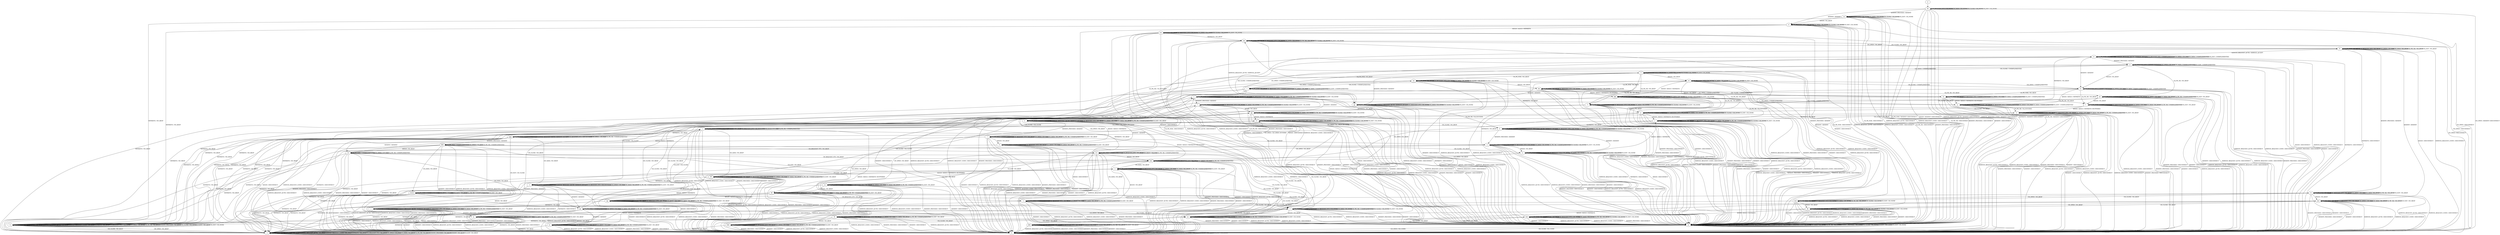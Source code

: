 digraph "" {
	graph ["Incoming time"=1.58735990524292,
		"Outgoing time"=1.7506394386291504,
		Output="{'States': 67, 'Transitions': 859, 'Filename': '../results/ssh/BitVise-BitVise-msat-3.dot'}",
		Reference="{'States': 67, 'Transitions': 859, 'Filename': '../subjects/ssh/BitVise.dot'}",
		Solver=msat,
		Updated="{'States': 67, 'Transitions': 859, 'Filename': '../subjects/ssh/BitVise.dot'}",
		"f-measure"=1.0,
		precision=1.0,
		recall=1.0
	];
	a -> a	[key=0,
		label="UA_PK_NOK / UNIMPLEMENTED"];
	a -> a	[key=1,
		label="SERVICE_REQUEST_AUTH / SERVICE_ACCEPT"];
	a -> a	[key=2,
		label="CH_REQUEST_PTY / CH_NONE"];
	a -> a	[key=3,
		label="CH_DATA / CH_NONE"];
	a -> a	[key=4,
		label="UA_PK_OK / UNIMPLEMENTED"];
	a -> a	[key=5,
		label="CH_CLOSE / CH_NONE"];
	a -> a	[key=6,
		label="CH_EOF / CH_NONE"];
	a -> l	[key=0,
		label="KEXINIT_PROCEED / KEXINIT"];
	a -> gg	[key=0,
		label="KEXINIT / KEXINIT"];
	a -> zz	[key=0,
		label="KEX30 / DISCONNECT"];
	a -> zz	[key=1,
		label="SERVICE_REQUEST_CONN / DISCONNECT"];
	a -> zz	[key=2,
		label="NEWKEYS / DISCONNECT"];
	a -> ggg	[key=0,
		label="CH_OPEN / CH_OPEN_SUCCESS"];
	b -> b	[key=0,
		label="UA_PK_NOK / NO_CONN"];
	b -> b	[key=1,
		label="KEX30 / NO_CONN"];
	b -> b	[key=2,
		label="SERVICE_REQUEST_AUTH / NO_CONN"];
	b -> b	[key=3,
		label="SERVICE_REQUEST_CONN / NO_CONN"];
	b -> b	[key=4,
		label="NEWKEYS / NO_CONN"];
	b -> b	[key=5,
		label="CH_REQUEST_PTY / NO_CONN"];
	b -> b	[key=6,
		label="CH_OPEN / CH_MAX"];
	b -> b	[key=7,
		label="CH_DATA / NO_CONN"];
	b -> b	[key=8,
		label="UA_PK_OK / NO_CONN"];
	b -> b	[key=9,
		label="KEXINIT_PROCEED / NO_CONN"];
	b -> b	[key=10,
		label="KEXINIT / NO_CONN"];
	b -> b	[key=11,
		label="CH_EOF / NO_CONN"];
	b -> zz	[key=0,
		label="CH_CLOSE / NO_CONN"];
	c -> a	[key=0,
		label="CH_CLOSE / NO_RESP"];
	c -> b	[key=0,
		label="KEX30 / DISCONNECT"];
	c -> b	[key=1,
		label="SERVICE_REQUEST_CONN / DISCONNECT"];
	c -> b	[key=2,
		label="NEWKEYS / DISCONNECT"];
	c -> c	[key=0,
		label="UA_PK_NOK / UNIMPLEMENTED"];
	c -> c	[key=1,
		label="SERVICE_REQUEST_AUTH / SERVICE_ACCEPT"];
	c -> c	[key=2,
		label="CH_REQUEST_PTY / NO_RESP"];
	c -> c	[key=3,
		label="CH_OPEN / CH_MAX"];
	c -> c	[key=4,
		label="CH_DATA / NO_RESP"];
	c -> c	[key=5,
		label="UA_PK_OK / UNIMPLEMENTED"];
	c -> c	[key=6,
		label="CH_EOF / NO_RESP"];
	c -> m	[key=0,
		label="KEXINIT_PROCEED / KEXINIT"];
	c -> ss	[key=0,
		label="KEXINIT / KEXINIT"];
	d -> b	[key=0,
		label="CH_OPEN / DISCONNECT"];
	d -> d	[key=0,
		label="CH_REQUEST_PTY / CH_NONE"];
	d -> d	[key=1,
		label="CH_DATA / CH_NONE"];
	d -> d	[key=2,
		label="CH_CLOSE / CH_NONE"];
	d -> d	[key=3,
		label="CH_EOF / CH_NONE"];
	d -> h	[key=0,
		label="NEWKEYS / NO_RESP"];
	d -> ww	[key=0,
		label="KEX30 / KEX31+NEWKEYS"];
	d -> zz	[key=0,
		label="UA_PK_NOK / DISCONNECT"];
	d -> zz	[key=1,
		label="SERVICE_REQUEST_AUTH / DISCONNECT"];
	d -> zz	[key=2,
		label="SERVICE_REQUEST_CONN / DISCONNECT"];
	d -> zz	[key=3,
		label="UA_PK_OK / DISCONNECT"];
	d -> zz	[key=4,
		label="KEXINIT_PROCEED / DISCONNECT"];
	d -> zz	[key=5,
		label="KEXINIT / DISCONNECT"];
	e -> e	[key=0,
		label="CH_REQUEST_PTY / CH_NONE"];
	e -> e	[key=1,
		label="CH_DATA / CH_NONE"];
	e -> e	[key=2,
		label="CH_CLOSE / CH_NONE"];
	e -> e	[key=3,
		label="CH_EOF / CH_NONE"];
	e -> f	[key=0,
		label="UA_PK_OK / NO_RESP"];
	e -> h	[key=0,
		label="NEWKEYS / NO_RESP"];
	e -> jj	[key=0,
		label="CH_OPEN / UNIMPLEMENTED"];
	e -> nn	[key=0,
		label="UA_PK_NOK / NO_RESP"];
	e -> oo	[key=0,
		label="KEX30 / NO_RESP"];
	e -> zz	[key=0,
		label="SERVICE_REQUEST_AUTH / DISCONNECT"];
	e -> zz	[key=1,
		label="SERVICE_REQUEST_CONN / DISCONNECT"];
	e -> zz	[key=2,
		label="KEXINIT_PROCEED / DISCONNECT"];
	e -> zz	[key=3,
		label="KEXINIT / DISCONNECT"];
	f -> f	[key=0,
		label="UA_PK_NOK / UNIMPLEMENTED"];
	f -> f	[key=1,
		label="CH_REQUEST_PTY / CH_NONE"];
	f -> f	[key=2,
		label="CH_DATA / CH_NONE"];
	f -> f	[key=3,
		label="UA_PK_OK / UNIMPLEMENTED"];
	f -> f	[key=4,
		label="CH_CLOSE / CH_NONE"];
	f -> f	[key=5,
		label="CH_EOF / CH_NONE"];
	f -> g	[key=0,
		label="KEX30 / NO_RESP"];
	f -> h	[key=0,
		label="NEWKEYS / NO_RESP"];
	f -> zz	[key=0,
		label="SERVICE_REQUEST_AUTH / DISCONNECT"];
	f -> zz	[key=1,
		label="SERVICE_REQUEST_CONN / DISCONNECT"];
	f -> zz	[key=2,
		label="KEXINIT_PROCEED / DISCONNECT"];
	f -> zz	[key=3,
		label="KEXINIT / DISCONNECT"];
	f -> ccc	[key=0,
		label="CH_OPEN / NO_RESP"];
	g -> g	[key=0,
		label="UA_PK_NOK / UNIMPLEMENTED"];
	g -> g	[key=1,
		label="CH_REQUEST_PTY / CH_NONE"];
	g -> g	[key=2,
		label="CH_DATA / CH_NONE"];
	g -> g	[key=3,
		label="UA_PK_OK / UNIMPLEMENTED"];
	g -> g	[key=4,
		label="CH_CLOSE / CH_NONE"];
	g -> g	[key=5,
		label="CH_EOF / CH_NONE"];
	g -> h	[key=0,
		label="NEWKEYS / NO_RESP"];
	g -> j	[key=0,
		label="KEX30 / KEX31+NEWKEYS+BUFFERED"];
	g -> mm	[key=0,
		label="CH_OPEN / NO_RESP"];
	g -> zz	[key=0,
		label="SERVICE_REQUEST_AUTH / DISCONNECT"];
	g -> zz	[key=1,
		label="SERVICE_REQUEST_CONN / DISCONNECT"];
	g -> zz	[key=2,
		label="KEXINIT_PROCEED / DISCONNECT"];
	g -> zz	[key=3,
		label="KEXINIT / DISCONNECT"];
	h -> h	[key=0,
		label="UA_PK_NOK / NO_RESP"];
	h -> h	[key=1,
		label="KEX30 / NO_RESP"];
	h -> h	[key=2,
		label="SERVICE_REQUEST_AUTH / NO_RESP"];
	h -> h	[key=3,
		label="SERVICE_REQUEST_CONN / NO_RESP"];
	h -> h	[key=4,
		label="NEWKEYS / NO_RESP"];
	h -> h	[key=5,
		label="CH_REQUEST_PTY / CH_NONE"];
	h -> h	[key=6,
		label="CH_DATA / CH_NONE"];
	h -> h	[key=7,
		label="UA_PK_OK / NO_RESP"];
	h -> h	[key=8,
		label="KEXINIT_PROCEED / NO_RESP"];
	h -> h	[key=9,
		label="CH_CLOSE / CH_NONE"];
	h -> h	[key=10,
		label="KEXINIT / NO_RESP"];
	h -> h	[key=11,
		label="CH_EOF / CH_NONE"];
	h -> x	[key=0,
		label="CH_OPEN / NO_RESP"];
	i -> b	[key=0,
		label="SERVICE_REQUEST_AUTH / DISCONNECT"];
	i -> b	[key=1,
		label="SERVICE_REQUEST_CONN / DISCONNECT"];
	i -> b	[key=2,
		label="KEXINIT_PROCEED / DISCONNECT"];
	i -> b	[key=3,
		label="KEXINIT / DISCONNECT"];
	i -> i	[key=0,
		label="UA_PK_NOK / NO_RESP"];
	i -> i	[key=1,
		label="CH_REQUEST_PTY / UNIMPLEMENTED"];
	i -> i	[key=2,
		label="CH_OPEN / CH_MAX"];
	i -> i	[key=3,
		label="CH_DATA / UNIMPLEMENTED"];
	i -> i	[key=4,
		label="CH_EOF / UNIMPLEMENTED"];
	i -> x	[key=0,
		label="NEWKEYS / NO_RESP"];
	i -> ee	[key=0,
		label="UA_PK_OK / NO_RESP"];
	i -> nn	[key=0,
		label="CH_CLOSE / UNIMPLEMENTED"];
	i -> iii	[key=0,
		label="KEX30 / NO_RESP"];
	j -> j	[key=0,
		label="UA_PK_NOK / UNIMPLEMENTED"];
	j -> j	[key=1,
		label="KEX30 / NO_RESP"];
	j -> j	[key=2,
		label="CH_REQUEST_PTY / CH_NONE"];
	j -> j	[key=3,
		label="CH_DATA / CH_NONE"];
	j -> j	[key=4,
		label="UA_PK_OK / UNIMPLEMENTED"];
	j -> j	[key=5,
		label="CH_CLOSE / CH_NONE"];
	j -> j	[key=6,
		label="CH_EOF / CH_NONE"];
	j -> k	[key=0,
		label="NEWKEYS / NO_RESP"];
	j -> s	[key=0,
		label="CH_OPEN / CH_OPEN_SUCCESS"];
	j -> zz	[key=0,
		label="SERVICE_REQUEST_AUTH / DISCONNECT"];
	j -> zz	[key=1,
		label="SERVICE_REQUEST_CONN / DISCONNECT"];
	j -> zz	[key=2,
		label="KEXINIT_PROCEED / DISCONNECT"];
	j -> zz	[key=3,
		label="KEXINIT / DISCONNECT"];
	k -> k	[key=0,
		label="UA_PK_NOK / UNIMPLEMENTED"];
	k -> k	[key=1,
		label="SERVICE_REQUEST_AUTH / SERVICE_ACCEPT"];
	k -> k	[key=2,
		label="CH_REQUEST_PTY / CH_NONE"];
	k -> k	[key=3,
		label="CH_DATA / CH_NONE"];
	k -> k	[key=4,
		label="UA_PK_OK / UNIMPLEMENTED"];
	k -> k	[key=5,
		label="CH_CLOSE / CH_NONE"];
	k -> k	[key=6,
		label="CH_EOF / CH_NONE"];
	k -> n	[key=0,
		label="KEXINIT / KEXINIT"];
	k -> y	[key=0,
		label="KEXINIT_PROCEED / KEXINIT"];
	k -> zz	[key=0,
		label="KEX30 / DISCONNECT"];
	k -> zz	[key=1,
		label="SERVICE_REQUEST_CONN / DISCONNECT"];
	k -> zz	[key=2,
		label="NEWKEYS / DISCONNECT"];
	k -> ggg	[key=0,
		label="CH_OPEN / CH_OPEN_SUCCESS"];
	l -> h	[key=0,
		label="NEWKEYS / NO_RESP"];
	l -> l	[key=0,
		label="UA_PK_NOK / UNIMPLEMENTED"];
	l -> l	[key=1,
		label="CH_REQUEST_PTY / CH_NONE"];
	l -> l	[key=2,
		label="CH_DATA / CH_NONE"];
	l -> l	[key=3,
		label="UA_PK_OK / UNIMPLEMENTED"];
	l -> l	[key=4,
		label="CH_CLOSE / CH_NONE"];
	l -> l	[key=5,
		label="CH_EOF / CH_NONE"];
	l -> gg	[key=0,
		label="KEX30 / NO_RESP"];
	l -> zz	[key=0,
		label="SERVICE_REQUEST_AUTH / DISCONNECT"];
	l -> zz	[key=1,
		label="SERVICE_REQUEST_CONN / DISCONNECT"];
	l -> zz	[key=2,
		label="KEXINIT_PROCEED / DISCONNECT"];
	l -> zz	[key=3,
		label="KEXINIT / DISCONNECT"];
	l -> lll	[key=0,
		label="CH_OPEN / NO_RESP"];
	m -> b	[key=0,
		label="SERVICE_REQUEST_AUTH / DISCONNECT"];
	m -> b	[key=1,
		label="SERVICE_REQUEST_CONN / DISCONNECT"];
	m -> b	[key=2,
		label="KEXINIT_PROCEED / DISCONNECT"];
	m -> b	[key=3,
		label="KEXINIT / DISCONNECT"];
	m -> l	[key=0,
		label="CH_CLOSE / NO_RESP"];
	m -> m	[key=0,
		label="UA_PK_NOK / UNIMPLEMENTED"];
	m -> m	[key=1,
		label="CH_REQUEST_PTY / NO_RESP"];
	m -> m	[key=2,
		label="CH_OPEN / CH_MAX"];
	m -> m	[key=3,
		label="CH_DATA / NO_RESP"];
	m -> m	[key=4,
		label="UA_PK_OK / UNIMPLEMENTED"];
	m -> m	[key=5,
		label="CH_EOF / NO_RESP"];
	m -> x	[key=0,
		label="NEWKEYS / NO_RESP"];
	m -> ss	[key=0,
		label="KEX30 / NO_RESP"];
	n -> h	[key=0,
		label="NEWKEYS / NO_RESP"];
	n -> j	[key=0,
		label="KEX30 / KEX31+NEWKEYS"];
	n -> n	[key=0,
		label="UA_PK_NOK / UNIMPLEMENTED"];
	n -> n	[key=1,
		label="CH_REQUEST_PTY / CH_NONE"];
	n -> n	[key=2,
		label="CH_DATA / CH_NONE"];
	n -> n	[key=3,
		label="UA_PK_OK / UNIMPLEMENTED"];
	n -> n	[key=4,
		label="CH_CLOSE / CH_NONE"];
	n -> n	[key=5,
		label="CH_EOF / CH_NONE"];
	n -> mm	[key=0,
		label="CH_OPEN / NO_RESP"];
	n -> zz	[key=0,
		label="SERVICE_REQUEST_AUTH / DISCONNECT"];
	n -> zz	[key=1,
		label="SERVICE_REQUEST_CONN / DISCONNECT"];
	n -> zz	[key=2,
		label="KEXINIT_PROCEED / DISCONNECT"];
	n -> zz	[key=3,
		label="KEXINIT / DISCONNECT"];
	o -> a	[key=0,
		label="CH_CLOSE / CH_CLOSE"];
	o -> b	[key=0,
		label="KEX30 / DISCONNECT"];
	o -> b	[key=1,
		label="SERVICE_REQUEST_CONN / DISCONNECT"];
	o -> b	[key=2,
		label="NEWKEYS / DISCONNECT"];
	o -> o	[key=0,
		label="UA_PK_NOK / UNIMPLEMENTED"];
	o -> o	[key=1,
		label="SERVICE_REQUEST_AUTH / SERVICE_ACCEPT"];
	o -> o	[key=2,
		label="CH_REQUEST_PTY / CH_SUCCESS"];
	o -> o	[key=3,
		label="CH_OPEN / CH_MAX"];
	o -> o	[key=4,
		label="CH_DATA / NO_RESP"];
	o -> o	[key=5,
		label="UA_PK_OK / UNIMPLEMENTED"];
	o -> o	[key=6,
		label="CH_EOF / NO_RESP"];
	o -> pp	[key=0,
		label="KEXINIT / KEXINIT"];
	o -> mmm	[key=0,
		label="KEXINIT_PROCEED / KEXINIT"];
	p -> b	[key=0,
		label="SERVICE_REQUEST_AUTH / DISCONNECT"];
	p -> b	[key=1,
		label="SERVICE_REQUEST_CONN / DISCONNECT"];
	p -> b	[key=2,
		label="KEXINIT_PROCEED / DISCONNECT"];
	p -> b	[key=3,
		label="KEXINIT / DISCONNECT"];
	p -> p	[key=0,
		label="UA_PK_NOK / UA_FAILURE"];
	p -> p	[key=1,
		label="KEX30 / NO_RESP"];
	p -> p	[key=2,
		label="CH_REQUEST_PTY / UNIMPLEMENTED"];
	p -> p	[key=3,
		label="CH_OPEN / CH_MAX"];
	p -> p	[key=4,
		label="CH_DATA / UNIMPLEMENTED"];
	p -> p	[key=5,
		label="CH_EOF / UNIMPLEMENTED"];
	p -> q	[key=0,
		label="UA_PK_OK / UA_SUCCESS"];
	p -> rr	[key=0,
		label="NEWKEYS / NO_RESP"];
	p -> kkk	[key=0,
		label="CH_CLOSE / UNIMPLEMENTED"];
	q -> b	[key=0,
		label="SERVICE_REQUEST_AUTH / DISCONNECT"];
	q -> b	[key=1,
		label="SERVICE_REQUEST_CONN / DISCONNECT"];
	q -> b	[key=2,
		label="KEXINIT_PROCEED / DISCONNECT"];
	q -> b	[key=3,
		label="KEXINIT / DISCONNECT"];
	q -> j	[key=0,
		label="CH_CLOSE / NO_RESP"];
	q -> q	[key=0,
		label="UA_PK_NOK / UNIMPLEMENTED"];
	q -> q	[key=1,
		label="KEX30 / NO_RESP"];
	q -> q	[key=2,
		label="CH_REQUEST_PTY / NO_RESP"];
	q -> q	[key=3,
		label="CH_OPEN / CH_MAX"];
	q -> q	[key=4,
		label="CH_DATA / NO_RESP"];
	q -> q	[key=5,
		label="UA_PK_OK / UNIMPLEMENTED"];
	q -> q	[key=6,
		label="CH_EOF / NO_RESP"];
	q -> ii	[key=0,
		label="NEWKEYS / NO_RESP"];
	r -> b	[key=0,
		label="SERVICE_REQUEST_AUTH / DISCONNECT"];
	r -> b	[key=1,
		label="SERVICE_REQUEST_CONN / DISCONNECT"];
	r -> b	[key=2,
		label="KEXINIT_PROCEED / DISCONNECT"];
	r -> b	[key=3,
		label="KEXINIT / DISCONNECT"];
	r -> r	[key=0,
		label="UA_PK_NOK / UNIMPLEMENTED"];
	r -> r	[key=1,
		label="CH_REQUEST_PTY / NO_RESP"];
	r -> r	[key=2,
		label="CH_OPEN / CH_MAX"];
	r -> r	[key=3,
		label="CH_DATA / NO_RESP"];
	r -> r	[key=4,
		label="UA_PK_OK / UNIMPLEMENTED"];
	r -> r	[key=5,
		label="CH_EOF / NO_RESP"];
	r -> x	[key=0,
		label="NEWKEYS / NO_RESP"];
	r -> y	[key=0,
		label="CH_CLOSE / NO_RESP"];
	r -> ll	[key=0,
		label="KEX30 / NO_RESP"];
	s -> b	[key=0,
		label="SERVICE_REQUEST_AUTH / DISCONNECT"];
	s -> b	[key=1,
		label="SERVICE_REQUEST_CONN / DISCONNECT"];
	s -> b	[key=2,
		label="KEXINIT_PROCEED / DISCONNECT"];
	s -> b	[key=3,
		label="KEXINIT / DISCONNECT"];
	s -> s	[key=0,
		label="UA_PK_NOK / UNIMPLEMENTED"];
	s -> s	[key=1,
		label="KEX30 / NO_RESP"];
	s -> s	[key=2,
		label="CH_REQUEST_PTY / CH_SUCCESS"];
	s -> s	[key=3,
		label="CH_OPEN / CH_MAX"];
	s -> s	[key=4,
		label="UA_PK_OK / UNIMPLEMENTED"];
	s -> cc	[key=0,
		label="CH_CLOSE / CH_CLOSE"];
	s -> qq	[key=0,
		label="CH_EOF / CH_CLOSE"];
	s -> fff	[key=0,
		label="CH_DATA / NO_RESP"];
	s -> ggg	[key=0,
		label="NEWKEYS / NO_RESP"];
	t -> b	[key=0,
		label="SERVICE_REQUEST_AUTH / DISCONNECT"];
	t -> b	[key=1,
		label="SERVICE_REQUEST_CONN / DISCONNECT"];
	t -> b	[key=2,
		label="KEXINIT_PROCEED / DISCONNECT"];
	t -> b	[key=3,
		label="KEXINIT / DISCONNECT"];
	t -> g	[key=0,
		label="CH_CLOSE / NO_RESP"];
	t -> q	[key=0,
		label="KEX30 / KEX31+NEWKEYS+BUFFERED"];
	t -> t	[key=0,
		label="UA_PK_NOK / UNIMPLEMENTED"];
	t -> t	[key=1,
		label="CH_REQUEST_PTY / NO_RESP"];
	t -> t	[key=2,
		label="CH_OPEN / CH_MAX"];
	t -> t	[key=3,
		label="CH_DATA / NO_RESP"];
	t -> t	[key=4,
		label="UA_PK_OK / UNIMPLEMENTED"];
	t -> t	[key=5,
		label="CH_EOF / NO_RESP"];
	t -> x	[key=0,
		label="NEWKEYS / NO_RESP"];
	u -> b	[key=0,
		label="SERVICE_REQUEST_AUTH / DISCONNECT"];
	u -> b	[key=1,
		label="SERVICE_REQUEST_CONN / DISCONNECT"];
	u -> b	[key=2,
		label="KEXINIT_PROCEED / DISCONNECT"];
	u -> b	[key=3,
		label="KEXINIT / DISCONNECT"];
	u -> u	[key=0,
		label="UA_PK_NOK / UNIMPLEMENTED"];
	u -> u	[key=1,
		label="CH_REQUEST_PTY / NO_RESP"];
	u -> u	[key=2,
		label="CH_OPEN / CH_MAX"];
	u -> u	[key=3,
		label="CH_DATA / NO_RESP"];
	u -> u	[key=4,
		label="UA_PK_OK / UNIMPLEMENTED"];
	u -> u	[key=5,
		label="CH_EOF / NO_RESP"];
	u -> x	[key=0,
		label="NEWKEYS / NO_RESP"];
	u -> uu	[key=0,
		label="CH_CLOSE / NO_RESP"];
	u -> fff	[key=0,
		label="KEX30 / KEX31+NEWKEYS+BUFFERED"];
	v -> h	[key=0,
		label="NEWKEYS / NO_RESP"];
	v -> v	[key=0,
		label="UA_PK_NOK / UNIMPLEMENTED"];
	v -> v	[key=1,
		label="CH_REQUEST_PTY / CH_NONE"];
	v -> v	[key=2,
		label="CH_DATA / CH_NONE"];
	v -> v	[key=3,
		label="UA_PK_OK / UNIMPLEMENTED"];
	v -> v	[key=4,
		label="CH_CLOSE / CH_NONE"];
	v -> v	[key=5,
		label="CH_EOF / CH_NONE"];
	v -> uu	[key=0,
		label="KEX30 / NO_RESP"];
	v -> zz	[key=0,
		label="SERVICE_REQUEST_AUTH / DISCONNECT"];
	v -> zz	[key=1,
		label="SERVICE_REQUEST_CONN / DISCONNECT"];
	v -> zz	[key=2,
		label="KEXINIT_PROCEED / DISCONNECT"];
	v -> zz	[key=3,
		label="KEXINIT / DISCONNECT"];
	v -> lll	[key=0,
		label="CH_OPEN / NO_RESP"];
	w -> hh	[key=0];
	x -> h	[key=0,
		label="CH_CLOSE / NO_RESP"];
	x -> x	[key=0,
		label="UA_PK_NOK / NO_RESP"];
	x -> x	[key=1,
		label="KEX30 / NO_RESP"];
	x -> x	[key=2,
		label="SERVICE_REQUEST_AUTH / NO_RESP"];
	x -> x	[key=3,
		label="SERVICE_REQUEST_CONN / NO_RESP"];
	x -> x	[key=4,
		label="NEWKEYS / NO_RESP"];
	x -> x	[key=5,
		label="CH_REQUEST_PTY / NO_RESP"];
	x -> x	[key=6,
		label="CH_OPEN / CH_MAX"];
	x -> x	[key=7,
		label="CH_DATA / NO_RESP"];
	x -> x	[key=8,
		label="UA_PK_OK / NO_RESP"];
	x -> x	[key=9,
		label="KEXINIT_PROCEED / NO_RESP"];
	x -> x	[key=10,
		label="KEXINIT / NO_RESP"];
	x -> x	[key=11,
		label="CH_EOF / NO_RESP"];
	y -> h	[key=0,
		label="NEWKEYS / NO_RESP"];
	y -> n	[key=0,
		label="KEX30 / NO_RESP"];
	y -> y	[key=0,
		label="UA_PK_NOK / UNIMPLEMENTED"];
	y -> y	[key=1,
		label="CH_REQUEST_PTY / CH_NONE"];
	y -> y	[key=2,
		label="CH_DATA / CH_NONE"];
	y -> y	[key=3,
		label="UA_PK_OK / UNIMPLEMENTED"];
	y -> y	[key=4,
		label="CH_CLOSE / CH_NONE"];
	y -> y	[key=5,
		label="CH_EOF / CH_NONE"];
	y -> zz	[key=0,
		label="SERVICE_REQUEST_AUTH / DISCONNECT"];
	y -> zz	[key=1,
		label="SERVICE_REQUEST_CONN / DISCONNECT"];
	y -> zz	[key=2,
		label="KEXINIT_PROCEED / DISCONNECT"];
	y -> zz	[key=3,
		label="KEXINIT / DISCONNECT"];
	y -> ccc	[key=0,
		label="CH_OPEN / NO_RESP"];
	z -> b	[key=0,
		label="SERVICE_REQUEST_AUTH / DISCONNECT"];
	z -> b	[key=1,
		label="SERVICE_REQUEST_CONN / DISCONNECT"];
	z -> b	[key=2,
		label="KEXINIT_PROCEED / DISCONNECT"];
	z -> b	[key=3,
		label="KEXINIT / DISCONNECT"];
	z -> u	[key=0,
		label="KEX30 / NO_RESP"];
	z -> v	[key=0,
		label="CH_CLOSE / NO_RESP"];
	z -> x	[key=0,
		label="NEWKEYS / NO_RESP"];
	z -> z	[key=0,
		label="UA_PK_NOK / UNIMPLEMENTED"];
	z -> z	[key=1,
		label="CH_REQUEST_PTY / NO_RESP"];
	z -> z	[key=2,
		label="CH_OPEN / CH_MAX"];
	z -> z	[key=3,
		label="CH_DATA / NO_RESP"];
	z -> z	[key=4,
		label="UA_PK_OK / UNIMPLEMENTED"];
	z -> z	[key=5,
		label="CH_EOF / NO_RESP"];
	aa -> b	[key=0,
		label="SERVICE_REQUEST_AUTH / DISCONNECT"];
	aa -> b	[key=1,
		label="SERVICE_REQUEST_CONN / DISCONNECT"];
	aa -> b	[key=2,
		label="KEXINIT_PROCEED / DISCONNECT"];
	aa -> b	[key=3,
		label="KEXINIT / DISCONNECT"];
	aa -> v	[key=0,
		label="CH_CLOSE / NO_RESP"];
	aa -> x	[key=0,
		label="NEWKEYS / NO_RESP"];
	aa -> aa	[key=0,
		label="UA_PK_NOK / UNIMPLEMENTED"];
	aa -> aa	[key=1,
		label="CH_REQUEST_PTY / NO_RESP"];
	aa -> aa	[key=2,
		label="CH_OPEN / CH_MAX"];
	aa -> aa	[key=3,
		label="CH_DATA / NO_RESP"];
	aa -> aa	[key=4,
		label="UA_PK_OK / UNIMPLEMENTED"];
	aa -> aa	[key=5,
		label="CH_EOF / NO_RESP"];
	aa -> dd	[key=0,
		label="KEX30 / NO_RESP"];
	bb -> g	[key=0,
		label="UA_PK_OK / NO_RESP"];
	bb -> h	[key=0,
		label="NEWKEYS / NO_RESP"];
	bb -> bb	[key=0,
		label="UA_PK_NOK / NO_RESP"];
	bb -> bb	[key=1,
		label="CH_REQUEST_PTY / CH_NONE"];
	bb -> bb	[key=2,
		label="CH_DATA / CH_NONE"];
	bb -> bb	[key=3,
		label="CH_CLOSE / CH_NONE"];
	bb -> bb	[key=4,
		label="CH_EOF / CH_NONE"];
	bb -> zz	[key=0,
		label="SERVICE_REQUEST_AUTH / DISCONNECT"];
	bb -> zz	[key=1,
		label="SERVICE_REQUEST_CONN / DISCONNECT"];
	bb -> zz	[key=2,
		label="KEXINIT_PROCEED / DISCONNECT"];
	bb -> zz	[key=3,
		label="KEXINIT / DISCONNECT"];
	bb -> iii	[key=0,
		label="CH_OPEN / UNIMPLEMENTED"];
	bb -> kkk	[key=0,
		label="KEX30 / KEX31+NEWKEYS+BUFFERED"];
	cc -> a	[key=0,
		label="NEWKEYS / NO_RESP"];
	cc -> s	[key=0,
		label="CH_OPEN / CH_OPEN_SUCCESS"];
	cc -> cc	[key=0,
		label="UA_PK_NOK / UNIMPLEMENTED"];
	cc -> cc	[key=1,
		label="KEX30 / NO_RESP"];
	cc -> cc	[key=2,
		label="CH_REQUEST_PTY / CH_NONE"];
	cc -> cc	[key=3,
		label="CH_DATA / CH_NONE"];
	cc -> cc	[key=4,
		label="UA_PK_OK / UNIMPLEMENTED"];
	cc -> cc	[key=5,
		label="CH_CLOSE / CH_NONE"];
	cc -> cc	[key=6,
		label="CH_EOF / CH_NONE"];
	cc -> zz	[key=0,
		label="SERVICE_REQUEST_AUTH / DISCONNECT"];
	cc -> zz	[key=1,
		label="SERVICE_REQUEST_CONN / DISCONNECT"];
	cc -> zz	[key=2,
		label="KEXINIT_PROCEED / DISCONNECT"];
	cc -> zz	[key=3,
		label="KEXINIT / DISCONNECT"];
	dd -> b	[key=0,
		label="SERVICE_REQUEST_AUTH / DISCONNECT"];
	dd -> b	[key=1,
		label="SERVICE_REQUEST_CONN / DISCONNECT"];
	dd -> b	[key=2,
		label="KEXINIT_PROCEED / DISCONNECT"];
	dd -> b	[key=3,
		label="KEXINIT / DISCONNECT"];
	dd -> x	[key=0,
		label="NEWKEYS / NO_RESP"];
	dd -> dd	[key=0,
		label="UA_PK_NOK / UNIMPLEMENTED"];
	dd -> dd	[key=1,
		label="CH_REQUEST_PTY / NO_RESP"];
	dd -> dd	[key=2,
		label="CH_OPEN / CH_MAX"];
	dd -> dd	[key=3,
		label="CH_DATA / NO_RESP"];
	dd -> dd	[key=4,
		label="UA_PK_OK / UNIMPLEMENTED"];
	dd -> dd	[key=5,
		label="CH_EOF / NO_RESP"];
	dd -> qq	[key=0,
		label="KEX30 / KEX31+NEWKEYS+BUFFERED"];
	dd -> uu	[key=0,
		label="CH_CLOSE / NO_RESP"];
	ee -> b	[key=0,
		label="SERVICE_REQUEST_AUTH / DISCONNECT"];
	ee -> b	[key=1,
		label="SERVICE_REQUEST_CONN / DISCONNECT"];
	ee -> b	[key=2,
		label="KEXINIT_PROCEED / DISCONNECT"];
	ee -> b	[key=3,
		label="KEXINIT / DISCONNECT"];
	ee -> f	[key=0,
		label="CH_CLOSE / NO_RESP"];
	ee -> t	[key=0,
		label="KEX30 / NO_RESP"];
	ee -> x	[key=0,
		label="NEWKEYS / NO_RESP"];
	ee -> ee	[key=0,
		label="UA_PK_NOK / UNIMPLEMENTED"];
	ee -> ee	[key=1,
		label="CH_REQUEST_PTY / NO_RESP"];
	ee -> ee	[key=2,
		label="CH_OPEN / CH_MAX"];
	ee -> ee	[key=3,
		label="CH_DATA / NO_RESP"];
	ee -> ee	[key=4,
		label="UA_PK_OK / UNIMPLEMENTED"];
	ee -> ee	[key=5,
		label="CH_EOF / NO_RESP"];
	ff -> b	[key=0,
		label="KEX30 / DISCONNECT"];
	ff -> b	[key=1,
		label="SERVICE_REQUEST_CONN / DISCONNECT"];
	ff -> b	[key=2,
		label="NEWKEYS / DISCONNECT"];
	ff -> ff	[key=0,
		label="UA_PK_NOK / NO_RESP"];
	ff -> ff	[key=1,
		label="CH_REQUEST_PTY / NO_RESP"];
	ff -> ff	[key=2,
		label="CH_OPEN / CH_MAX"];
	ff -> ff	[key=3,
		label="CH_DATA / NO_RESP"];
	ff -> ff	[key=4,
		label="UA_PK_OK / NO_RESP"];
	ff -> ff	[key=5,
		label="CH_EOF / NO_RESP"];
	ff -> rr	[key=0,
		label="SERVICE_REQUEST_AUTH / SERVICE_ACCEPT"];
	ff -> vv	[key=0,
		label="KEXINIT_PROCEED / KEXINIT"];
	ff -> aaa	[key=0,
		label="CH_CLOSE / NO_RESP"];
	ff -> nnn	[key=0,
		label="KEXINIT / KEXINIT"];
	gg -> h	[key=0,
		label="NEWKEYS / NO_RESP"];
	gg -> cc	[key=0,
		label="KEX30 / KEX31+NEWKEYS"];
	gg -> gg	[key=0,
		label="UA_PK_NOK / UNIMPLEMENTED"];
	gg -> gg	[key=1,
		label="CH_REQUEST_PTY / CH_NONE"];
	gg -> gg	[key=2,
		label="CH_DATA / CH_NONE"];
	gg -> gg	[key=3,
		label="UA_PK_OK / UNIMPLEMENTED"];
	gg -> gg	[key=4,
		label="CH_CLOSE / CH_NONE"];
	gg -> gg	[key=5,
		label="CH_EOF / CH_NONE"];
	gg -> zz	[key=0,
		label="SERVICE_REQUEST_AUTH / DISCONNECT"];
	gg -> zz	[key=1,
		label="SERVICE_REQUEST_CONN / DISCONNECT"];
	gg -> zz	[key=2,
		label="KEXINIT_PROCEED / DISCONNECT"];
	gg -> zz	[key=3,
		label="KEXINIT / DISCONNECT"];
	gg -> hhh	[key=0,
		label="CH_OPEN / NO_RESP"];
	hh -> b	[key=0,
		label="CH_OPEN / KEXINIT+DISCONNECT"];
	hh -> d	[key=0,
		label="KEXINIT / KEXINIT"];
	hh -> hh	[key=0,
		label="CH_REQUEST_PTY / CH_NONE"];
	hh -> hh	[key=1,
		label="CH_DATA / CH_NONE"];
	hh -> hh	[key=2,
		label="CH_CLOSE / CH_NONE"];
	hh -> hh	[key=3,
		label="CH_EOF / CH_NONE"];
	hh -> yy	[key=0,
		label="KEXINIT_PROCEED / KEXINIT"];
	hh -> zz	[key=0,
		label="UA_PK_NOK / KEXINIT+DISCONNECT"];
	hh -> zz	[key=1,
		label="KEX30 / KEXINIT+DISCONNECT"];
	hh -> zz	[key=2,
		label="SERVICE_REQUEST_AUTH / KEXINIT+DISCONNECT"];
	hh -> zz	[key=3,
		label="SERVICE_REQUEST_CONN / KEXINIT+DISCONNECT"];
	hh -> zz	[key=4,
		label="NEWKEYS / KEXINIT+DISCONNECT"];
	hh -> zz	[key=5,
		label="UA_PK_OK / KEXINIT+DISCONNECT"];
	ii -> b	[key=0,
		label="KEX30 / DISCONNECT"];
	ii -> b	[key=1,
		label="SERVICE_REQUEST_CONN / DISCONNECT"];
	ii -> b	[key=2,
		label="NEWKEYS / DISCONNECT"];
	ii -> k	[key=0,
		label="CH_CLOSE / NO_RESP"];
	ii -> r	[key=0,
		label="KEXINIT_PROCEED / KEXINIT"];
	ii -> ii	[key=0,
		label="UA_PK_NOK / UNIMPLEMENTED"];
	ii -> ii	[key=1,
		label="SERVICE_REQUEST_AUTH / SERVICE_ACCEPT"];
	ii -> ii	[key=2,
		label="CH_REQUEST_PTY / NO_RESP"];
	ii -> ii	[key=3,
		label="CH_OPEN / CH_MAX"];
	ii -> ii	[key=4,
		label="CH_DATA / NO_RESP"];
	ii -> ii	[key=5,
		label="UA_PK_OK / UNIMPLEMENTED"];
	ii -> ii	[key=6,
		label="CH_EOF / NO_RESP"];
	ii -> ll	[key=0,
		label="KEXINIT / KEXINIT"];
	jj -> b	[key=0,
		label="SERVICE_REQUEST_AUTH / DISCONNECT"];
	jj -> b	[key=1,
		label="SERVICE_REQUEST_CONN / DISCONNECT"];
	jj -> b	[key=2,
		label="KEXINIT_PROCEED / DISCONNECT"];
	jj -> b	[key=3,
		label="KEXINIT / DISCONNECT"];
	jj -> e	[key=0,
		label="CH_CLOSE / UNIMPLEMENTED"];
	jj -> i	[key=0,
		label="UA_PK_NOK / NO_RESP"];
	jj -> x	[key=0,
		label="NEWKEYS / NO_RESP"];
	jj -> ee	[key=0,
		label="UA_PK_OK / NO_RESP"];
	jj -> jj	[key=0,
		label="CH_REQUEST_PTY / UNIMPLEMENTED"];
	jj -> jj	[key=1,
		label="CH_OPEN / CH_MAX"];
	jj -> jj	[key=2,
		label="CH_DATA / UNIMPLEMENTED"];
	jj -> jj	[key=3,
		label="CH_EOF / UNIMPLEMENTED"];
	jj -> tt	[key=0,
		label="KEX30 / NO_RESP"];
	kk -> h	[key=0,
		label="NEWKEYS / NO_RESP"];
	kk -> kk	[key=0,
		label="UA_PK_NOK / NO_RESP"];
	kk -> kk	[key=1,
		label="CH_REQUEST_PTY / CH_NONE"];
	kk -> kk	[key=2,
		label="CH_DATA / CH_NONE"];
	kk -> kk	[key=3,
		label="UA_PK_OK / NO_RESP"];
	kk -> kk	[key=4,
		label="CH_CLOSE / CH_NONE"];
	kk -> kk	[key=5,
		label="CH_EOF / CH_NONE"];
	kk -> zz	[key=0,
		label="SERVICE_REQUEST_AUTH / DISCONNECT"];
	kk -> zz	[key=1,
		label="SERVICE_REQUEST_CONN / DISCONNECT"];
	kk -> zz	[key=2,
		label="KEXINIT_PROCEED / DISCONNECT"];
	kk -> zz	[key=3,
		label="KEXINIT / DISCONNECT"];
	kk -> eee	[key=0,
		label="KEX30 / KEX31+NEWKEYS"];
	kk -> nnn	[key=0,
		label="CH_OPEN / NO_RESP"];
	ll -> b	[key=0,
		label="SERVICE_REQUEST_AUTH / DISCONNECT"];
	ll -> b	[key=1,
		label="SERVICE_REQUEST_CONN / DISCONNECT"];
	ll -> b	[key=2,
		label="KEXINIT_PROCEED / DISCONNECT"];
	ll -> b	[key=3,
		label="KEXINIT / DISCONNECT"];
	ll -> n	[key=0,
		label="CH_CLOSE / NO_RESP"];
	ll -> q	[key=0,
		label="KEX30 / KEX31+NEWKEYS"];
	ll -> x	[key=0,
		label="NEWKEYS / NO_RESP"];
	ll -> ll	[key=0,
		label="UA_PK_NOK / UNIMPLEMENTED"];
	ll -> ll	[key=1,
		label="CH_REQUEST_PTY / NO_RESP"];
	ll -> ll	[key=2,
		label="CH_OPEN / CH_MAX"];
	ll -> ll	[key=3,
		label="CH_DATA / NO_RESP"];
	ll -> ll	[key=4,
		label="UA_PK_OK / UNIMPLEMENTED"];
	ll -> ll	[key=5,
		label="CH_EOF / NO_RESP"];
	mm -> b	[key=0,
		label="SERVICE_REQUEST_AUTH / DISCONNECT"];
	mm -> b	[key=1,
		label="SERVICE_REQUEST_CONN / DISCONNECT"];
	mm -> b	[key=2,
		label="KEXINIT_PROCEED / DISCONNECT"];
	mm -> b	[key=3,
		label="KEXINIT / DISCONNECT"];
	mm -> s	[key=0,
		label="KEX30 / KEX31+NEWKEYS+BUFFERED"];
	mm -> u	[key=0,
		label="CH_DATA / NO_RESP"];
	mm -> x	[key=0,
		label="NEWKEYS / NO_RESP"];
	mm -> dd	[key=0,
		label="CH_EOF / NO_RESP"];
	mm -> mm	[key=0,
		label="UA_PK_NOK / UNIMPLEMENTED"];
	mm -> mm	[key=1,
		label="CH_REQUEST_PTY / NO_RESP"];
	mm -> mm	[key=2,
		label="CH_OPEN / CH_MAX"];
	mm -> mm	[key=3,
		label="UA_PK_OK / UNIMPLEMENTED"];
	mm -> uu	[key=0,
		label="CH_CLOSE / NO_RESP"];
	nn -> f	[key=0,
		label="UA_PK_OK / NO_RESP"];
	nn -> h	[key=0,
		label="NEWKEYS / NO_RESP"];
	nn -> i	[key=0,
		label="CH_OPEN / UNIMPLEMENTED"];
	nn -> bb	[key=0,
		label="KEX30 / NO_RESP"];
	nn -> nn	[key=0,
		label="UA_PK_NOK / NO_RESP"];
	nn -> nn	[key=1,
		label="CH_REQUEST_PTY / CH_NONE"];
	nn -> nn	[key=2,
		label="CH_DATA / CH_NONE"];
	nn -> nn	[key=3,
		label="CH_CLOSE / CH_NONE"];
	nn -> nn	[key=4,
		label="CH_EOF / CH_NONE"];
	nn -> zz	[key=0,
		label="SERVICE_REQUEST_AUTH / DISCONNECT"];
	nn -> zz	[key=1,
		label="SERVICE_REQUEST_CONN / DISCONNECT"];
	nn -> zz	[key=2,
		label="KEXINIT_PROCEED / DISCONNECT"];
	nn -> zz	[key=3,
		label="KEXINIT / DISCONNECT"];
	oo -> g	[key=0,
		label="UA_PK_OK / NO_RESP"];
	oo -> h	[key=0,
		label="NEWKEYS / NO_RESP"];
	oo -> bb	[key=0,
		label="UA_PK_NOK / NO_RESP"];
	oo -> oo	[key=0,
		label="CH_REQUEST_PTY / CH_NONE"];
	oo -> oo	[key=1,
		label="CH_DATA / CH_NONE"];
	oo -> oo	[key=2,
		label="CH_CLOSE / CH_NONE"];
	oo -> oo	[key=3,
		label="CH_EOF / CH_NONE"];
	oo -> tt	[key=0,
		label="CH_OPEN / UNIMPLEMENTED"];
	oo -> zz	[key=0,
		label="SERVICE_REQUEST_AUTH / DISCONNECT"];
	oo -> zz	[key=1,
		label="SERVICE_REQUEST_CONN / DISCONNECT"];
	oo -> zz	[key=2,
		label="KEXINIT_PROCEED / DISCONNECT"];
	oo -> zz	[key=3,
		label="KEXINIT / DISCONNECT"];
	oo -> kkk	[key=0,
		label="KEX30 / KEX31+NEWKEYS"];
	pp -> b	[key=0,
		label="SERVICE_REQUEST_AUTH / DISCONNECT"];
	pp -> b	[key=1,
		label="SERVICE_REQUEST_CONN / DISCONNECT"];
	pp -> b	[key=2,
		label="KEXINIT_PROCEED / DISCONNECT"];
	pp -> b	[key=3,
		label="KEXINIT / DISCONNECT"];
	pp -> u	[key=0,
		label="CH_REQUEST_PTY / NO_RESP"];
	pp -> x	[key=0,
		label="NEWKEYS / NO_RESP"];
	pp -> pp	[key=0,
		label="UA_PK_NOK / UNIMPLEMENTED"];
	pp -> pp	[key=1,
		label="CH_OPEN / CH_MAX"];
	pp -> pp	[key=2,
		label="CH_DATA / NO_RESP"];
	pp -> pp	[key=3,
		label="UA_PK_OK / UNIMPLEMENTED"];
	pp -> pp	[key=4,
		label="CH_EOF / NO_RESP"];
	pp -> uu	[key=0,
		label="CH_CLOSE / NO_RESP"];
	pp -> fff	[key=0,
		label="KEX30 / KEX31+NEWKEYS"];
	qq -> b	[key=0,
		label="SERVICE_REQUEST_AUTH / DISCONNECT"];
	qq -> b	[key=1,
		label="SERVICE_REQUEST_CONN / DISCONNECT"];
	qq -> b	[key=2,
		label="KEXINIT_PROCEED / DISCONNECT"];
	qq -> b	[key=3,
		label="KEXINIT / DISCONNECT"];
	qq -> c	[key=0,
		label="NEWKEYS / NO_RESP"];
	qq -> cc	[key=0,
		label="CH_CLOSE / NO_RESP"];
	qq -> qq	[key=0,
		label="UA_PK_NOK / UNIMPLEMENTED"];
	qq -> qq	[key=1,
		label="KEX30 / NO_RESP"];
	qq -> qq	[key=2,
		label="CH_REQUEST_PTY / NO_RESP"];
	qq -> qq	[key=3,
		label="CH_OPEN / CH_MAX"];
	qq -> qq	[key=4,
		label="CH_DATA / NO_RESP"];
	qq -> qq	[key=5,
		label="UA_PK_OK / UNIMPLEMENTED"];
	qq -> qq	[key=6,
		label="CH_EOF / NO_RESP"];
	rr -> b	[key=0,
		label="KEX30 / DISCONNECT"];
	rr -> b	[key=1,
		label="SERVICE_REQUEST_CONN / DISCONNECT"];
	rr -> b	[key=2,
		label="NEWKEYS / DISCONNECT"];
	rr -> ii	[key=0,
		label="UA_PK_OK / UA_SUCCESS"];
	rr -> jj	[key=0,
		label="KEXINIT_PROCEED / KEXINIT"];
	rr -> rr	[key=0,
		label="UA_PK_NOK / UA_FAILURE"];
	rr -> rr	[key=1,
		label="SERVICE_REQUEST_AUTH / SERVICE_ACCEPT"];
	rr -> rr	[key=2,
		label="CH_REQUEST_PTY / UNIMPLEMENTED"];
	rr -> rr	[key=3,
		label="CH_OPEN / CH_MAX"];
	rr -> rr	[key=4,
		label="CH_DATA / UNIMPLEMENTED"];
	rr -> rr	[key=5,
		label="CH_EOF / UNIMPLEMENTED"];
	rr -> tt	[key=0,
		label="KEXINIT / KEXINIT"];
	rr -> jjj	[key=0,
		label="CH_CLOSE / UNIMPLEMENTED"];
	ss -> b	[key=0,
		label="SERVICE_REQUEST_AUTH / DISCONNECT"];
	ss -> b	[key=1,
		label="SERVICE_REQUEST_CONN / DISCONNECT"];
	ss -> b	[key=2,
		label="KEXINIT_PROCEED / DISCONNECT"];
	ss -> b	[key=3,
		label="KEXINIT / DISCONNECT"];
	ss -> x	[key=0,
		label="NEWKEYS / NO_RESP"];
	ss -> gg	[key=0,
		label="CH_CLOSE / NO_RESP"];
	ss -> qq	[key=0,
		label="KEX30 / KEX31+NEWKEYS"];
	ss -> ss	[key=0,
		label="UA_PK_NOK / UNIMPLEMENTED"];
	ss -> ss	[key=1,
		label="CH_REQUEST_PTY / NO_RESP"];
	ss -> ss	[key=2,
		label="CH_OPEN / CH_MAX"];
	ss -> ss	[key=3,
		label="CH_DATA / NO_RESP"];
	ss -> ss	[key=4,
		label="UA_PK_OK / UNIMPLEMENTED"];
	ss -> ss	[key=5,
		label="CH_EOF / NO_RESP"];
	tt -> b	[key=0,
		label="SERVICE_REQUEST_AUTH / DISCONNECT"];
	tt -> b	[key=1,
		label="SERVICE_REQUEST_CONN / DISCONNECT"];
	tt -> b	[key=2,
		label="KEXINIT_PROCEED / DISCONNECT"];
	tt -> b	[key=3,
		label="KEXINIT / DISCONNECT"];
	tt -> p	[key=0,
		label="KEX30 / KEX31+NEWKEYS"];
	tt -> t	[key=0,
		label="UA_PK_OK / NO_RESP"];
	tt -> x	[key=0,
		label="NEWKEYS / NO_RESP"];
	tt -> oo	[key=0,
		label="CH_CLOSE / UNIMPLEMENTED"];
	tt -> tt	[key=0,
		label="CH_REQUEST_PTY / UNIMPLEMENTED"];
	tt -> tt	[key=1,
		label="CH_OPEN / CH_MAX"];
	tt -> tt	[key=2,
		label="CH_DATA / UNIMPLEMENTED"];
	tt -> tt	[key=3,
		label="CH_EOF / UNIMPLEMENTED"];
	tt -> iii	[key=0,
		label="UA_PK_NOK / NO_RESP"];
	uu -> h	[key=0,
		label="NEWKEYS / NO_RESP"];
	uu -> cc	[key=0,
		label="KEX30 / KEX31+NEWKEYS+BUFFERED"];
	uu -> uu	[key=0,
		label="UA_PK_NOK / UNIMPLEMENTED"];
	uu -> uu	[key=1,
		label="CH_REQUEST_PTY / CH_NONE"];
	uu -> uu	[key=2,
		label="CH_DATA / CH_NONE"];
	uu -> uu	[key=3,
		label="UA_PK_OK / UNIMPLEMENTED"];
	uu -> uu	[key=4,
		label="CH_CLOSE / CH_NONE"];
	uu -> uu	[key=5,
		label="CH_EOF / CH_NONE"];
	uu -> zz	[key=0,
		label="SERVICE_REQUEST_AUTH / DISCONNECT"];
	uu -> zz	[key=1,
		label="SERVICE_REQUEST_CONN / DISCONNECT"];
	uu -> zz	[key=2,
		label="KEXINIT_PROCEED / DISCONNECT"];
	uu -> zz	[key=3,
		label="KEXINIT / DISCONNECT"];
	uu -> hhh	[key=0,
		label="CH_OPEN / NO_RESP"];
	vv -> b	[key=0,
		label="SERVICE_REQUEST_AUTH / DISCONNECT"];
	vv -> b	[key=1,
		label="SERVICE_REQUEST_CONN / DISCONNECT"];
	vv -> b	[key=2,
		label="KEXINIT_PROCEED / DISCONNECT"];
	vv -> b	[key=3,
		label="KEXINIT / DISCONNECT"];
	vv -> x	[key=0,
		label="NEWKEYS / NO_RESP"];
	vv -> vv	[key=0,
		label="UA_PK_NOK / NO_RESP"];
	vv -> vv	[key=1,
		label="CH_REQUEST_PTY / NO_RESP"];
	vv -> vv	[key=2,
		label="CH_OPEN / CH_MAX"];
	vv -> vv	[key=3,
		label="CH_DATA / NO_RESP"];
	vv -> vv	[key=4,
		label="UA_PK_OK / NO_RESP"];
	vv -> vv	[key=5,
		label="CH_EOF / NO_RESP"];
	vv -> nnn	[key=0,
		label="KEX30 / NO_RESP"];
	vv -> ooo	[key=0,
		label="CH_CLOSE / NO_RESP"];
	ww -> b	[key=0,
		label="CH_OPEN / DISCONNECT"];
	ww -> ww	[key=0,
		label="KEX30 / NO_RESP"];
	ww -> ww	[key=1,
		label="CH_REQUEST_PTY / CH_NONE"];
	ww -> ww	[key=2,
		label="CH_DATA / CH_NONE"];
	ww -> ww	[key=3,
		label="CH_CLOSE / CH_NONE"];
	ww -> ww	[key=4,
		label="CH_EOF / CH_NONE"];
	ww -> zz	[key=0,
		label="UA_PK_NOK / DISCONNECT"];
	ww -> zz	[key=1,
		label="SERVICE_REQUEST_AUTH / DISCONNECT"];
	ww -> zz	[key=2,
		label="SERVICE_REQUEST_CONN / DISCONNECT"];
	ww -> zz	[key=3,
		label="UA_PK_OK / DISCONNECT"];
	ww -> zz	[key=4,
		label="KEXINIT_PROCEED / DISCONNECT"];
	ww -> zz	[key=5,
		label="KEXINIT / DISCONNECT"];
	ww -> aaa	[key=0,
		label="NEWKEYS / NO_RESP"];
	xx -> b	[key=0,
		label="SERVICE_REQUEST_AUTH / DISCONNECT"];
	xx -> b	[key=1,
		label="SERVICE_REQUEST_CONN / DISCONNECT"];
	xx -> b	[key=2,
		label="KEXINIT_PROCEED / DISCONNECT"];
	xx -> b	[key=3,
		label="KEXINIT / DISCONNECT"];
	xx -> s	[key=0,
		label="KEX30 / KEX31+NEWKEYS"];
	xx -> x	[key=0,
		label="NEWKEYS / NO_RESP"];
	xx -> dd	[key=0,
		label="CH_EOF / NO_RESP"];
	xx -> mm	[key=0,
		label="CH_REQUEST_PTY / NO_RESP"];
	xx -> pp	[key=0,
		label="CH_DATA / NO_RESP"];
	xx -> uu	[key=0,
		label="CH_CLOSE / NO_RESP"];
	xx -> xx	[key=0,
		label="UA_PK_NOK / UNIMPLEMENTED"];
	xx -> xx	[key=1,
		label="CH_OPEN / CH_MAX"];
	xx -> xx	[key=2,
		label="UA_PK_OK / UNIMPLEMENTED"];
	yy -> b	[key=0,
		label="CH_OPEN / DISCONNECT"];
	yy -> d	[key=0,
		label="KEX30 / NO_RESP"];
	yy -> h	[key=0,
		label="NEWKEYS / NO_RESP"];
	yy -> yy	[key=0,
		label="CH_REQUEST_PTY / CH_NONE"];
	yy -> yy	[key=1,
		label="CH_DATA / CH_NONE"];
	yy -> yy	[key=2,
		label="CH_CLOSE / CH_NONE"];
	yy -> yy	[key=3,
		label="CH_EOF / CH_NONE"];
	yy -> zz	[key=0,
		label="UA_PK_NOK / DISCONNECT"];
	yy -> zz	[key=1,
		label="SERVICE_REQUEST_AUTH / DISCONNECT"];
	yy -> zz	[key=2,
		label="SERVICE_REQUEST_CONN / DISCONNECT"];
	yy -> zz	[key=3,
		label="UA_PK_OK / DISCONNECT"];
	yy -> zz	[key=4,
		label="KEXINIT_PROCEED / DISCONNECT"];
	yy -> zz	[key=5,
		label="KEXINIT / DISCONNECT"];
	zz -> b	[key=0,
		label="CH_OPEN / NO_CONN"];
	zz -> zz	[key=0,
		label="UA_PK_NOK / NO_CONN"];
	zz -> zz	[key=1,
		label="KEX30 / NO_CONN"];
	zz -> zz	[key=2,
		label="SERVICE_REQUEST_AUTH / NO_CONN"];
	zz -> zz	[key=3,
		label="SERVICE_REQUEST_CONN / NO_CONN"];
	zz -> zz	[key=4,
		label="NEWKEYS / NO_CONN"];
	zz -> zz	[key=5,
		label="CH_REQUEST_PTY / CH_NONE"];
	zz -> zz	[key=6,
		label="CH_DATA / CH_NONE"];
	zz -> zz	[key=7,
		label="UA_PK_OK / NO_CONN"];
	zz -> zz	[key=8,
		label="KEXINIT_PROCEED / NO_CONN"];
	zz -> zz	[key=9,
		label="CH_CLOSE / CH_NONE"];
	zz -> zz	[key=10,
		label="KEXINIT / NO_CONN"];
	zz -> zz	[key=11,
		label="CH_EOF / CH_NONE"];
	aaa -> ff	[key=0,
		label="CH_OPEN / NO_RESP"];
	aaa -> kk	[key=0,
		label="KEXINIT / KEXINIT"];
	aaa -> zz	[key=0,
		label="KEX30 / DISCONNECT"];
	aaa -> zz	[key=1,
		label="SERVICE_REQUEST_CONN / DISCONNECT"];
	aaa -> zz	[key=2,
		label="NEWKEYS / DISCONNECT"];
	aaa -> aaa	[key=0,
		label="UA_PK_NOK / NO_RESP"];
	aaa -> aaa	[key=1,
		label="CH_REQUEST_PTY / CH_NONE"];
	aaa -> aaa	[key=2,
		label="CH_DATA / CH_NONE"];
	aaa -> aaa	[key=3,
		label="UA_PK_OK / NO_RESP"];
	aaa -> aaa	[key=4,
		label="CH_CLOSE / CH_NONE"];
	aaa -> aaa	[key=5,
		label="CH_EOF / CH_NONE"];
	aaa -> jjj	[key=0,
		label="SERVICE_REQUEST_AUTH / SERVICE_ACCEPT"];
	aaa -> ooo	[key=0,
		label="KEXINIT_PROCEED / KEXINIT"];
	bbb -> b	[key=0,
		label="SERVICE_REQUEST_AUTH / DISCONNECT"];
	bbb -> b	[key=1,
		label="SERVICE_REQUEST_CONN / DISCONNECT"];
	bbb -> b	[key=2,
		label="KEXINIT_PROCEED / DISCONNECT"];
	bbb -> b	[key=3,
		label="KEXINIT / DISCONNECT"];
	bbb -> v	[key=0,
		label="CH_CLOSE / NO_RESP"];
	bbb -> x	[key=0,
		label="NEWKEYS / NO_RESP"];
	bbb -> aa	[key=0,
		label="CH_EOF / NO_RESP"];
	bbb -> xx	[key=0,
		label="KEX30 / NO_RESP"];
	bbb -> bbb	[key=0,
		label="UA_PK_NOK / UNIMPLEMENTED"];
	bbb -> bbb	[key=1,
		label="CH_OPEN / CH_MAX"];
	bbb -> bbb	[key=2,
		label="UA_PK_OK / UNIMPLEMENTED"];
	bbb -> ccc	[key=0,
		label="CH_REQUEST_PTY / NO_RESP"];
	bbb -> mmm	[key=0,
		label="CH_DATA / NO_RESP"];
	ccc -> b	[key=0,
		label="SERVICE_REQUEST_AUTH / DISCONNECT"];
	ccc -> b	[key=1,
		label="SERVICE_REQUEST_CONN / DISCONNECT"];
	ccc -> b	[key=2,
		label="KEXINIT_PROCEED / DISCONNECT"];
	ccc -> b	[key=3,
		label="KEXINIT / DISCONNECT"];
	ccc -> v	[key=0,
		label="CH_CLOSE / NO_RESP"];
	ccc -> x	[key=0,
		label="NEWKEYS / NO_RESP"];
	ccc -> z	[key=0,
		label="CH_DATA / NO_RESP"];
	ccc -> aa	[key=0,
		label="CH_EOF / NO_RESP"];
	ccc -> mm	[key=0,
		label="KEX30 / NO_RESP"];
	ccc -> ccc	[key=0,
		label="UA_PK_NOK / UNIMPLEMENTED"];
	ccc -> ccc	[key=1,
		label="CH_REQUEST_PTY / NO_RESP"];
	ccc -> ccc	[key=2,
		label="CH_OPEN / CH_MAX"];
	ccc -> ccc	[key=3,
		label="UA_PK_OK / UNIMPLEMENTED"];
	ddd -> b	[key=0,
		label="SERVICE_REQUEST_AUTH / DISCONNECT"];
	ddd -> b	[key=1,
		label="SERVICE_REQUEST_CONN / DISCONNECT"];
	ddd -> b	[key=2,
		label="KEXINIT_PROCEED / DISCONNECT"];
	ddd -> b	[key=3,
		label="KEXINIT / DISCONNECT"];
	ddd -> ff	[key=0,
		label="NEWKEYS / NO_RESP"];
	ddd -> ddd	[key=0,
		label="UA_PK_NOK / NO_RESP"];
	ddd -> ddd	[key=1,
		label="KEX30 / NO_RESP"];
	ddd -> ddd	[key=2,
		label="CH_REQUEST_PTY / NO_RESP"];
	ddd -> ddd	[key=3,
		label="CH_OPEN / CH_MAX"];
	ddd -> ddd	[key=4,
		label="CH_DATA / NO_RESP"];
	ddd -> ddd	[key=5,
		label="UA_PK_OK / NO_RESP"];
	ddd -> ddd	[key=6,
		label="CH_EOF / NO_RESP"];
	ddd -> eee	[key=0,
		label="CH_CLOSE / NO_RESP"];
	eee -> zz	[key=0,
		label="SERVICE_REQUEST_AUTH / DISCONNECT"];
	eee -> zz	[key=1,
		label="SERVICE_REQUEST_CONN / DISCONNECT"];
	eee -> zz	[key=2,
		label="KEXINIT_PROCEED / DISCONNECT"];
	eee -> zz	[key=3,
		label="KEXINIT / DISCONNECT"];
	eee -> aaa	[key=0,
		label="NEWKEYS / NO_RESP"];
	eee -> ddd	[key=0,
		label="CH_OPEN / NO_RESP"];
	eee -> eee	[key=0,
		label="UA_PK_NOK / NO_RESP"];
	eee -> eee	[key=1,
		label="KEX30 / NO_RESP"];
	eee -> eee	[key=2,
		label="CH_REQUEST_PTY / CH_NONE"];
	eee -> eee	[key=3,
		label="CH_DATA / CH_NONE"];
	eee -> eee	[key=4,
		label="UA_PK_OK / NO_RESP"];
	eee -> eee	[key=5,
		label="CH_CLOSE / CH_NONE"];
	eee -> eee	[key=6,
		label="CH_EOF / CH_NONE"];
	fff -> b	[key=0,
		label="SERVICE_REQUEST_AUTH / DISCONNECT"];
	fff -> b	[key=1,
		label="SERVICE_REQUEST_CONN / DISCONNECT"];
	fff -> b	[key=2,
		label="KEXINIT_PROCEED / DISCONNECT"];
	fff -> b	[key=3,
		label="KEXINIT / DISCONNECT"];
	fff -> o	[key=0,
		label="NEWKEYS / NO_RESP"];
	fff -> cc	[key=0,
		label="CH_CLOSE / CH_CLOSE"];
	fff -> fff	[key=0,
		label="UA_PK_NOK / UNIMPLEMENTED"];
	fff -> fff	[key=1,
		label="KEX30 / NO_RESP"];
	fff -> fff	[key=2,
		label="CH_REQUEST_PTY / CH_SUCCESS"];
	fff -> fff	[key=3,
		label="CH_OPEN / CH_MAX"];
	fff -> fff	[key=4,
		label="CH_DATA / NO_RESP"];
	fff -> fff	[key=5,
		label="UA_PK_OK / UNIMPLEMENTED"];
	fff -> fff	[key=6,
		label="CH_EOF / NO_RESP"];
	ggg -> a	[key=0,
		label="CH_CLOSE / CH_CLOSE"];
	ggg -> b	[key=0,
		label="KEX30 / DISCONNECT"];
	ggg -> b	[key=1,
		label="SERVICE_REQUEST_CONN / DISCONNECT"];
	ggg -> b	[key=2,
		label="NEWKEYS / DISCONNECT"];
	ggg -> c	[key=0,
		label="CH_EOF / CH_CLOSE"];
	ggg -> o	[key=0,
		label="CH_DATA / NO_RESP"];
	ggg -> xx	[key=0,
		label="KEXINIT / KEXINIT"];
	ggg -> bbb	[key=0,
		label="KEXINIT_PROCEED / KEXINIT"];
	ggg -> ggg	[key=0,
		label="UA_PK_NOK / UNIMPLEMENTED"];
	ggg -> ggg	[key=1,
		label="SERVICE_REQUEST_AUTH / SERVICE_ACCEPT"];
	ggg -> ggg	[key=2,
		label="CH_REQUEST_PTY / CH_SUCCESS"];
	ggg -> ggg	[key=3,
		label="CH_OPEN / CH_MAX"];
	ggg -> ggg	[key=4,
		label="UA_PK_OK / UNIMPLEMENTED"];
	hhh -> b	[key=0,
		label="SERVICE_REQUEST_AUTH / DISCONNECT"];
	hhh -> b	[key=1,
		label="SERVICE_REQUEST_CONN / DISCONNECT"];
	hhh -> b	[key=2,
		label="KEXINIT_PROCEED / DISCONNECT"];
	hhh -> b	[key=3,
		label="KEXINIT / DISCONNECT"];
	hhh -> s	[key=0,
		label="KEX30 / KEX31+NEWKEYS+BUFFERED"];
	hhh -> x	[key=0,
		label="NEWKEYS / NO_RESP"];
	hhh -> uu	[key=0,
		label="CH_CLOSE / NO_RESP"];
	hhh -> hhh	[key=0,
		label="UA_PK_NOK / UNIMPLEMENTED"];
	hhh -> hhh	[key=1,
		label="CH_REQUEST_PTY / NO_RESP"];
	hhh -> hhh	[key=2,
		label="CH_OPEN / CH_MAX"];
	hhh -> hhh	[key=3,
		label="CH_DATA / NO_RESP"];
	hhh -> hhh	[key=4,
		label="UA_PK_OK / UNIMPLEMENTED"];
	hhh -> hhh	[key=5,
		label="CH_EOF / NO_RESP"];
	iii -> b	[key=0,
		label="SERVICE_REQUEST_AUTH / DISCONNECT"];
	iii -> b	[key=1,
		label="SERVICE_REQUEST_CONN / DISCONNECT"];
	iii -> b	[key=2,
		label="KEXINIT_PROCEED / DISCONNECT"];
	iii -> b	[key=3,
		label="KEXINIT / DISCONNECT"];
	iii -> p	[key=0,
		label="KEX30 / KEX31+NEWKEYS+BUFFERED"];
	iii -> t	[key=0,
		label="UA_PK_OK / NO_RESP"];
	iii -> x	[key=0,
		label="NEWKEYS / NO_RESP"];
	iii -> bb	[key=0,
		label="CH_CLOSE / UNIMPLEMENTED"];
	iii -> iii	[key=0,
		label="UA_PK_NOK / NO_RESP"];
	iii -> iii	[key=1,
		label="CH_REQUEST_PTY / UNIMPLEMENTED"];
	iii -> iii	[key=2,
		label="CH_OPEN / CH_MAX"];
	iii -> iii	[key=3,
		label="CH_DATA / UNIMPLEMENTED"];
	iii -> iii	[key=4,
		label="CH_EOF / UNIMPLEMENTED"];
	jjj -> e	[key=0,
		label="KEXINIT_PROCEED / KEXINIT"];
	jjj -> k	[key=0,
		label="UA_PK_OK / UA_SUCCESS"];
	jjj -> oo	[key=0,
		label="KEXINIT / KEXINIT"];
	jjj -> rr	[key=0,
		label="CH_OPEN / UNIMPLEMENTED"];
	jjj -> zz	[key=0,
		label="KEX30 / DISCONNECT"];
	jjj -> zz	[key=1,
		label="SERVICE_REQUEST_CONN / DISCONNECT"];
	jjj -> zz	[key=2,
		label="NEWKEYS / DISCONNECT"];
	jjj -> jjj	[key=0,
		label="UA_PK_NOK / UA_FAILURE"];
	jjj -> jjj	[key=1,
		label="SERVICE_REQUEST_AUTH / SERVICE_ACCEPT"];
	jjj -> jjj	[key=2,
		label="CH_REQUEST_PTY / CH_NONE"];
	jjj -> jjj	[key=3,
		label="CH_DATA / CH_NONE"];
	jjj -> jjj	[key=4,
		label="CH_CLOSE / CH_NONE"];
	jjj -> jjj	[key=5,
		label="CH_EOF / CH_NONE"];
	kkk -> j	[key=0,
		label="UA_PK_OK / UA_SUCCESS"];
	kkk -> p	[key=0,
		label="CH_OPEN / UNIMPLEMENTED"];
	kkk -> zz	[key=0,
		label="SERVICE_REQUEST_AUTH / DISCONNECT"];
	kkk -> zz	[key=1,
		label="SERVICE_REQUEST_CONN / DISCONNECT"];
	kkk -> zz	[key=2,
		label="KEXINIT_PROCEED / DISCONNECT"];
	kkk -> zz	[key=3,
		label="KEXINIT / DISCONNECT"];
	kkk -> jjj	[key=0,
		label="NEWKEYS / NO_RESP"];
	kkk -> kkk	[key=0,
		label="UA_PK_NOK / UA_FAILURE"];
	kkk -> kkk	[key=1,
		label="KEX30 / NO_RESP"];
	kkk -> kkk	[key=2,
		label="CH_REQUEST_PTY / CH_NONE"];
	kkk -> kkk	[key=3,
		label="CH_DATA / CH_NONE"];
	kkk -> kkk	[key=4,
		label="CH_CLOSE / CH_NONE"];
	kkk -> kkk	[key=5,
		label="CH_EOF / CH_NONE"];
	lll -> b	[key=0,
		label="SERVICE_REQUEST_AUTH / DISCONNECT"];
	lll -> b	[key=1,
		label="SERVICE_REQUEST_CONN / DISCONNECT"];
	lll -> b	[key=2,
		label="KEXINIT_PROCEED / DISCONNECT"];
	lll -> b	[key=3,
		label="KEXINIT / DISCONNECT"];
	lll -> v	[key=0,
		label="CH_CLOSE / NO_RESP"];
	lll -> x	[key=0,
		label="NEWKEYS / NO_RESP"];
	lll -> hhh	[key=0,
		label="KEX30 / NO_RESP"];
	lll -> lll	[key=0,
		label="UA_PK_NOK / UNIMPLEMENTED"];
	lll -> lll	[key=1,
		label="CH_REQUEST_PTY / NO_RESP"];
	lll -> lll	[key=2,
		label="CH_OPEN / CH_MAX"];
	lll -> lll	[key=3,
		label="CH_DATA / NO_RESP"];
	lll -> lll	[key=4,
		label="UA_PK_OK / UNIMPLEMENTED"];
	lll -> lll	[key=5,
		label="CH_EOF / NO_RESP"];
	mmm -> b	[key=0,
		label="SERVICE_REQUEST_AUTH / DISCONNECT"];
	mmm -> b	[key=1,
		label="SERVICE_REQUEST_CONN / DISCONNECT"];
	mmm -> b	[key=2,
		label="KEXINIT_PROCEED / DISCONNECT"];
	mmm -> b	[key=3,
		label="KEXINIT / DISCONNECT"];
	mmm -> v	[key=0,
		label="CH_CLOSE / NO_RESP"];
	mmm -> x	[key=0,
		label="NEWKEYS / NO_RESP"];
	mmm -> z	[key=0,
		label="CH_REQUEST_PTY / NO_RESP"];
	mmm -> pp	[key=0,
		label="KEX30 / NO_RESP"];
	mmm -> mmm	[key=0,
		label="UA_PK_NOK / UNIMPLEMENTED"];
	mmm -> mmm	[key=1,
		label="CH_OPEN / CH_MAX"];
	mmm -> mmm	[key=2,
		label="CH_DATA / NO_RESP"];
	mmm -> mmm	[key=3,
		label="UA_PK_OK / UNIMPLEMENTED"];
	mmm -> mmm	[key=4,
		label="CH_EOF / NO_RESP"];
	nnn -> b	[key=0,
		label="SERVICE_REQUEST_AUTH / DISCONNECT"];
	nnn -> b	[key=1,
		label="SERVICE_REQUEST_CONN / DISCONNECT"];
	nnn -> b	[key=2,
		label="KEXINIT_PROCEED / DISCONNECT"];
	nnn -> b	[key=3,
		label="KEXINIT / DISCONNECT"];
	nnn -> x	[key=0,
		label="NEWKEYS / NO_RESP"];
	nnn -> kk	[key=0,
		label="CH_CLOSE / NO_RESP"];
	nnn -> ddd	[key=0,
		label="KEX30 / KEX31+NEWKEYS"];
	nnn -> nnn	[key=0,
		label="UA_PK_NOK / NO_RESP"];
	nnn -> nnn	[key=1,
		label="CH_REQUEST_PTY / NO_RESP"];
	nnn -> nnn	[key=2,
		label="CH_OPEN / CH_MAX"];
	nnn -> nnn	[key=3,
		label="CH_DATA / NO_RESP"];
	nnn -> nnn	[key=4,
		label="UA_PK_OK / NO_RESP"];
	nnn -> nnn	[key=5,
		label="CH_EOF / NO_RESP"];
	ooo -> h	[key=0,
		label="NEWKEYS / NO_RESP"];
	ooo -> kk	[key=0,
		label="KEX30 / NO_RESP"];
	ooo -> vv	[key=0,
		label="CH_OPEN / NO_RESP"];
	ooo -> zz	[key=0,
		label="SERVICE_REQUEST_AUTH / DISCONNECT"];
	ooo -> zz	[key=1,
		label="SERVICE_REQUEST_CONN / DISCONNECT"];
	ooo -> zz	[key=2,
		label="KEXINIT_PROCEED / DISCONNECT"];
	ooo -> zz	[key=3,
		label="KEXINIT / DISCONNECT"];
	ooo -> ooo	[key=0,
		label="UA_PK_NOK / NO_RESP"];
	ooo -> ooo	[key=1,
		label="CH_REQUEST_PTY / CH_NONE"];
	ooo -> ooo	[key=2,
		label="CH_DATA / CH_NONE"];
	ooo -> ooo	[key=3,
		label="UA_PK_OK / NO_RESP"];
	ooo -> ooo	[key=4,
		label="CH_CLOSE / CH_NONE"];
	ooo -> ooo	[key=5,
		label="CH_EOF / CH_NONE"];
}
